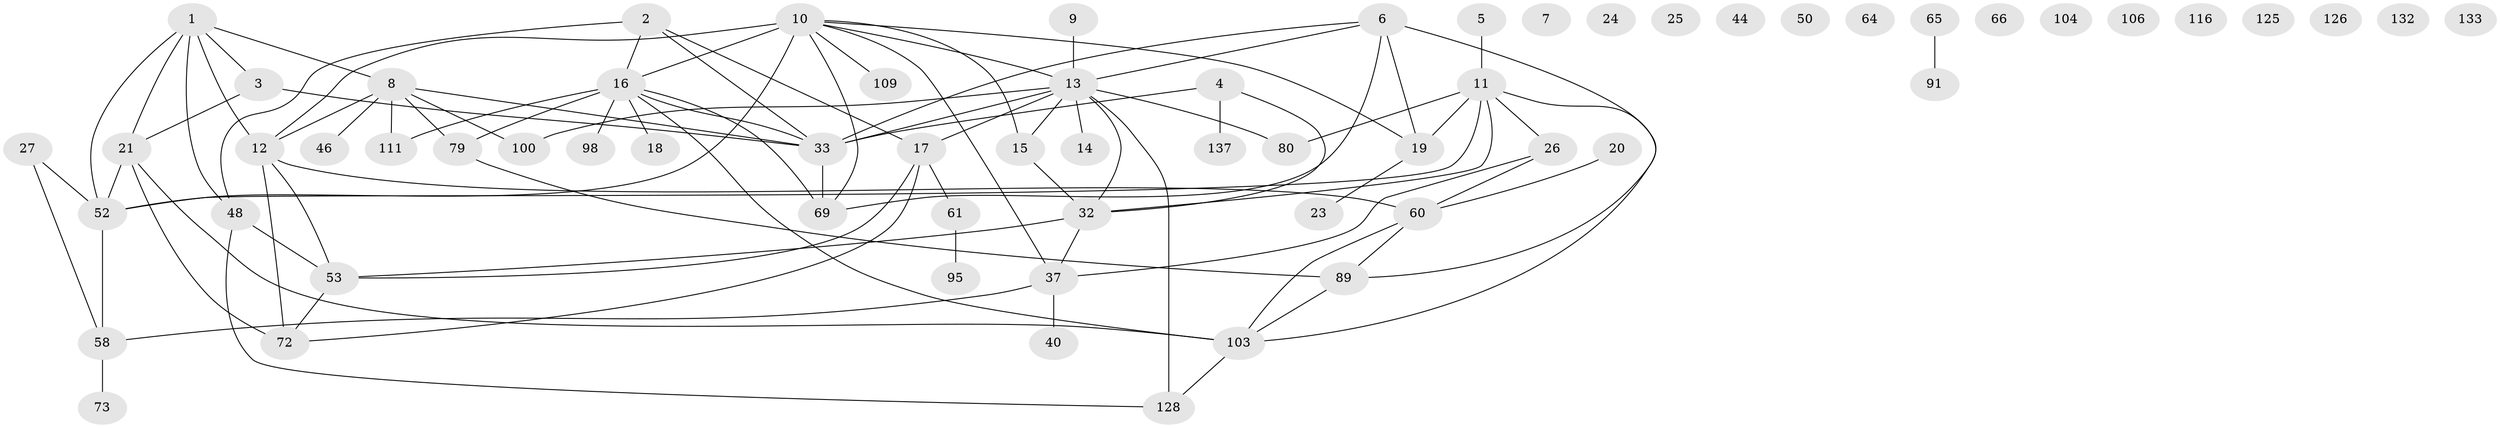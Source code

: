 // original degree distribution, {3: 0.21379310344827587, 2: 0.2413793103448276, 4: 0.14482758620689656, 0: 0.09655172413793103, 1: 0.20689655172413793, 6: 0.034482758620689655, 7: 0.013793103448275862, 5: 0.04827586206896552}
// Generated by graph-tools (version 1.1) at 2025/16/03/04/25 18:16:28]
// undirected, 64 vertices, 91 edges
graph export_dot {
graph [start="1"]
  node [color=gray90,style=filled];
  1 [super="+87+31"];
  2 [super="+75+68"];
  3 [super="+22+94"];
  4 [super="+54+78+30"];
  5 [super="+110"];
  6 [super="+83"];
  7;
  8 [super="+45"];
  9;
  10 [super="+134+47+35"];
  11 [super="+138+114"];
  12 [super="+28+70+43"];
  13 [super="+55+120+38"];
  14;
  15 [super="+130+67+102"];
  16 [super="+29+34"];
  17 [super="+41+76+99"];
  18 [super="+81+101"];
  19 [super="+131+42"];
  20;
  21 [super="+86+57"];
  23 [super="+59"];
  24;
  25;
  26 [super="+36"];
  27;
  32 [super="+74"];
  33 [super="+140+141+119"];
  37 [super="+51+117+39"];
  40;
  44;
  46;
  48 [super="+93"];
  50;
  52 [super="+63+77+85"];
  53 [super="+121"];
  58 [super="+136"];
  60 [super="+124"];
  61 [super="+115"];
  64;
  65;
  66;
  69 [super="+71"];
  72 [super="+118"];
  73 [super="+97"];
  79 [super="+82"];
  80;
  89 [super="+90+129"];
  91 [super="+92"];
  95;
  98;
  100;
  103 [super="+113+105"];
  104;
  106;
  109;
  111;
  116;
  125;
  126;
  128 [super="+143"];
  132;
  133;
  137;
  1 -- 3;
  1 -- 12;
  1 -- 48;
  1 -- 8;
  1 -- 52;
  1 -- 21;
  2 -- 33;
  2 -- 17;
  2 -- 48;
  2 -- 16;
  3 -- 21;
  3 -- 33;
  4 -- 137;
  4 -- 32;
  4 -- 33;
  5 -- 11;
  6 -- 33;
  6 -- 19 [weight=2];
  6 -- 69;
  6 -- 89;
  6 -- 13;
  8 -- 100;
  8 -- 111;
  8 -- 46;
  8 -- 79;
  8 -- 12;
  8 -- 33;
  9 -- 13;
  10 -- 16 [weight=2];
  10 -- 52 [weight=2];
  10 -- 13;
  10 -- 69;
  10 -- 109;
  10 -- 15;
  10 -- 12;
  10 -- 37;
  10 -- 19;
  11 -- 52;
  11 -- 26;
  11 -- 32;
  11 -- 80;
  11 -- 19;
  11 -- 103;
  12 -- 72 [weight=2];
  12 -- 60;
  12 -- 53;
  13 -- 33;
  13 -- 128;
  13 -- 17;
  13 -- 80;
  13 -- 100;
  13 -- 14;
  13 -- 32;
  13 -- 15;
  15 -- 32;
  16 -- 79 [weight=2];
  16 -- 98;
  16 -- 69;
  16 -- 103;
  16 -- 33;
  16 -- 18;
  16 -- 111;
  17 -- 72;
  17 -- 61;
  17 -- 53;
  19 -- 23;
  20 -- 60;
  21 -- 52;
  21 -- 72;
  21 -- 103;
  26 -- 60;
  26 -- 37;
  27 -- 58;
  27 -- 52;
  32 -- 37;
  32 -- 53;
  33 -- 69;
  37 -- 58;
  37 -- 40;
  48 -- 128;
  48 -- 53;
  52 -- 58;
  53 -- 72;
  58 -- 73;
  60 -- 89;
  60 -- 103;
  61 -- 95;
  65 -- 91;
  79 -- 89;
  89 -- 103;
  103 -- 128;
}
